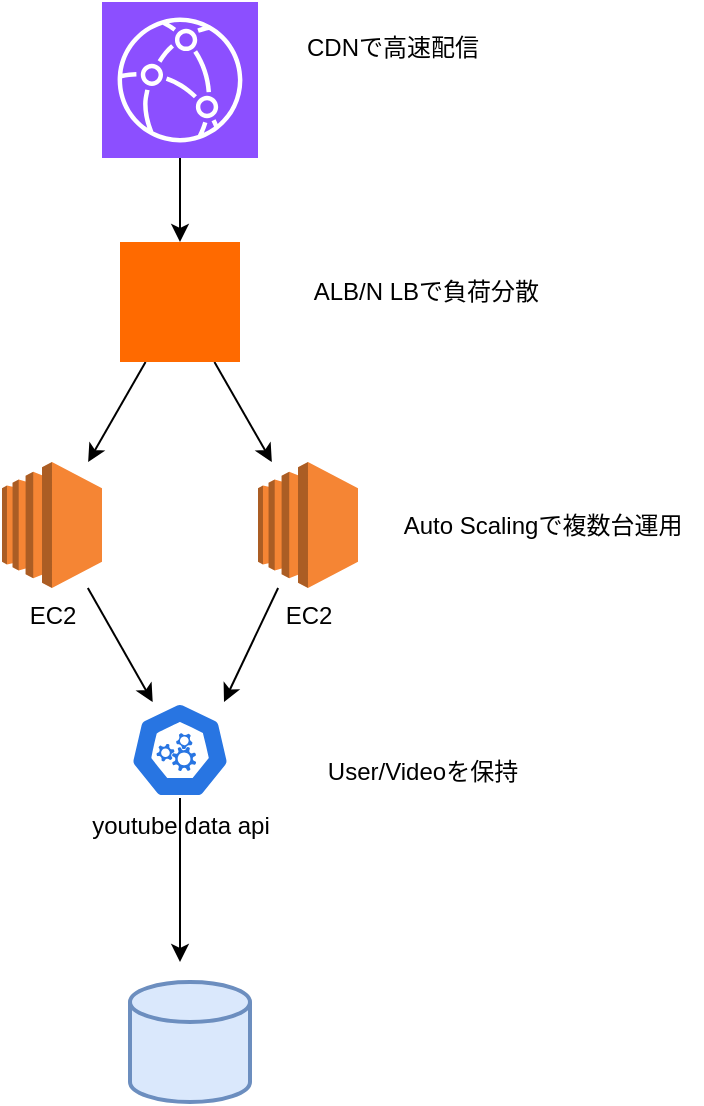 <mxfile>
    <diagram id="Rj81DeEEsUU5bEUK5aPS" name="Page-1">
        <mxGraphModel dx="320" dy="515" grid="1" gridSize="10" guides="1" tooltips="1" connect="1" arrows="1" fold="1" page="1" pageScale="1" pageWidth="850" pageHeight="1100" math="0" shadow="0">
            <root>
                <mxCell id="0"/>
                <mxCell id="1" parent="0"/>
                <mxCell id="7" value="" style="edgeStyle=none;html=1;" edge="1" parent="1" source="3" target="5">
                    <mxGeometry relative="1" as="geometry"/>
                </mxCell>
                <mxCell id="3" value="" style="sketch=0;points=[[0,0,0],[0.25,0,0],[0.5,0,0],[0.75,0,0],[1,0,0],[0,1,0],[0.25,1,0],[0.5,1,0],[0.75,1,0],[1,1,0],[0,0.25,0],[0,0.5,0],[0,0.75,0],[1,0.25,0],[1,0.5,0],[1,0.75,0]];outlineConnect=0;fontColor=#232F3E;fillColor=#8C4FFF;strokeColor=#ffffff;dashed=0;verticalLabelPosition=bottom;verticalAlign=top;align=center;html=1;fontSize=12;fontStyle=0;aspect=fixed;shape=mxgraph.aws4.resourceIcon;resIcon=mxgraph.aws4.cloudfront;" vertex="1" parent="1">
                    <mxGeometry x="160" y="40" width="78" height="78" as="geometry"/>
                </mxCell>
                <mxCell id="4" value="CDNで高速配信" style="text;html=1;align=center;verticalAlign=middle;resizable=0;points=[];autosize=1;strokeColor=none;fillColor=none;" vertex="1" parent="1">
                    <mxGeometry x="250" y="48" width="110" height="30" as="geometry"/>
                </mxCell>
                <mxCell id="10" style="edgeStyle=none;html=1;" edge="1" parent="1" source="5" target="8">
                    <mxGeometry relative="1" as="geometry"/>
                </mxCell>
                <mxCell id="11" style="edgeStyle=none;html=1;" edge="1" parent="1" source="5" target="9">
                    <mxGeometry relative="1" as="geometry"/>
                </mxCell>
                <mxCell id="5" value="" style="points=[];aspect=fixed;html=1;align=center;shadow=0;dashed=0;fillColor=#FF6A00;strokeColor=none;shape=mxgraph.alibaba_cloud.alb_application_load_balancer_02;" vertex="1" parent="1">
                    <mxGeometry x="169" y="160" width="60" height="60" as="geometry"/>
                </mxCell>
                <mxCell id="6" value="&amp;nbsp;ALB/N LBで負荷分散" style="text;html=1;align=center;verticalAlign=middle;resizable=0;points=[];autosize=1;strokeColor=none;fillColor=none;" vertex="1" parent="1">
                    <mxGeometry x="250" y="170" width="140" height="30" as="geometry"/>
                </mxCell>
                <mxCell id="17" style="edgeStyle=none;html=1;" edge="1" parent="1" source="8" target="16">
                    <mxGeometry relative="1" as="geometry"/>
                </mxCell>
                <mxCell id="8" value="EC2" style="outlineConnect=0;dashed=0;verticalLabelPosition=bottom;verticalAlign=top;align=center;html=1;shape=mxgraph.aws3.ec2;fillColor=#F58534;gradientColor=none;" vertex="1" parent="1">
                    <mxGeometry x="110" y="270" width="50" height="63" as="geometry"/>
                </mxCell>
                <mxCell id="9" value="EC2" style="outlineConnect=0;dashed=0;verticalLabelPosition=bottom;verticalAlign=top;align=center;html=1;shape=mxgraph.aws3.ec2;fillColor=#F58534;gradientColor=none;" vertex="1" parent="1">
                    <mxGeometry x="238" y="270" width="50" height="63" as="geometry"/>
                </mxCell>
                <mxCell id="12" value="" style="strokeWidth=2;html=1;shape=mxgraph.flowchart.database;whiteSpace=wrap;fillColor=#dae8fc;strokeColor=#6c8ebf;" vertex="1" parent="1">
                    <mxGeometry x="174" y="530" width="60" height="60" as="geometry"/>
                </mxCell>
                <mxCell id="13" value="User/Videoを保持" style="text;html=1;align=center;verticalAlign=middle;resizable=0;points=[];autosize=1;strokeColor=none;fillColor=none;" vertex="1" parent="1">
                    <mxGeometry x="260" y="410" width="120" height="30" as="geometry"/>
                </mxCell>
                <mxCell id="14" value="Auto Scalingで複数台運用" style="text;html=1;align=center;verticalAlign=middle;resizable=0;points=[];autosize=1;strokeColor=none;fillColor=none;" vertex="1" parent="1">
                    <mxGeometry x="300" y="286.5" width="160" height="30" as="geometry"/>
                </mxCell>
                <mxCell id="20" style="edgeStyle=none;html=1;" edge="1" parent="1" source="16">
                    <mxGeometry relative="1" as="geometry">
                        <mxPoint x="199" y="520" as="targetPoint"/>
                    </mxGeometry>
                </mxCell>
                <mxCell id="16" value="youtube data api&lt;div&gt;&lt;br&gt;&lt;/div&gt;" style="aspect=fixed;sketch=0;html=1;dashed=0;whitespace=wrap;verticalLabelPosition=bottom;verticalAlign=top;fillColor=#2875E2;strokeColor=#ffffff;points=[[0.005,0.63,0],[0.1,0.2,0],[0.9,0.2,0],[0.5,0,0],[0.995,0.63,0],[0.72,0.99,0],[0.5,1,0],[0.28,0.99,0]];shape=mxgraph.kubernetes.icon2;prIcon=api" vertex="1" parent="1">
                    <mxGeometry x="174" y="390" width="50" height="48" as="geometry"/>
                </mxCell>
                <mxCell id="19" style="edgeStyle=none;html=1;entryX=0.94;entryY=0;entryDx=0;entryDy=0;entryPerimeter=0;" edge="1" parent="1" source="9" target="16">
                    <mxGeometry relative="1" as="geometry"/>
                </mxCell>
            </root>
        </mxGraphModel>
    </diagram>
</mxfile>
